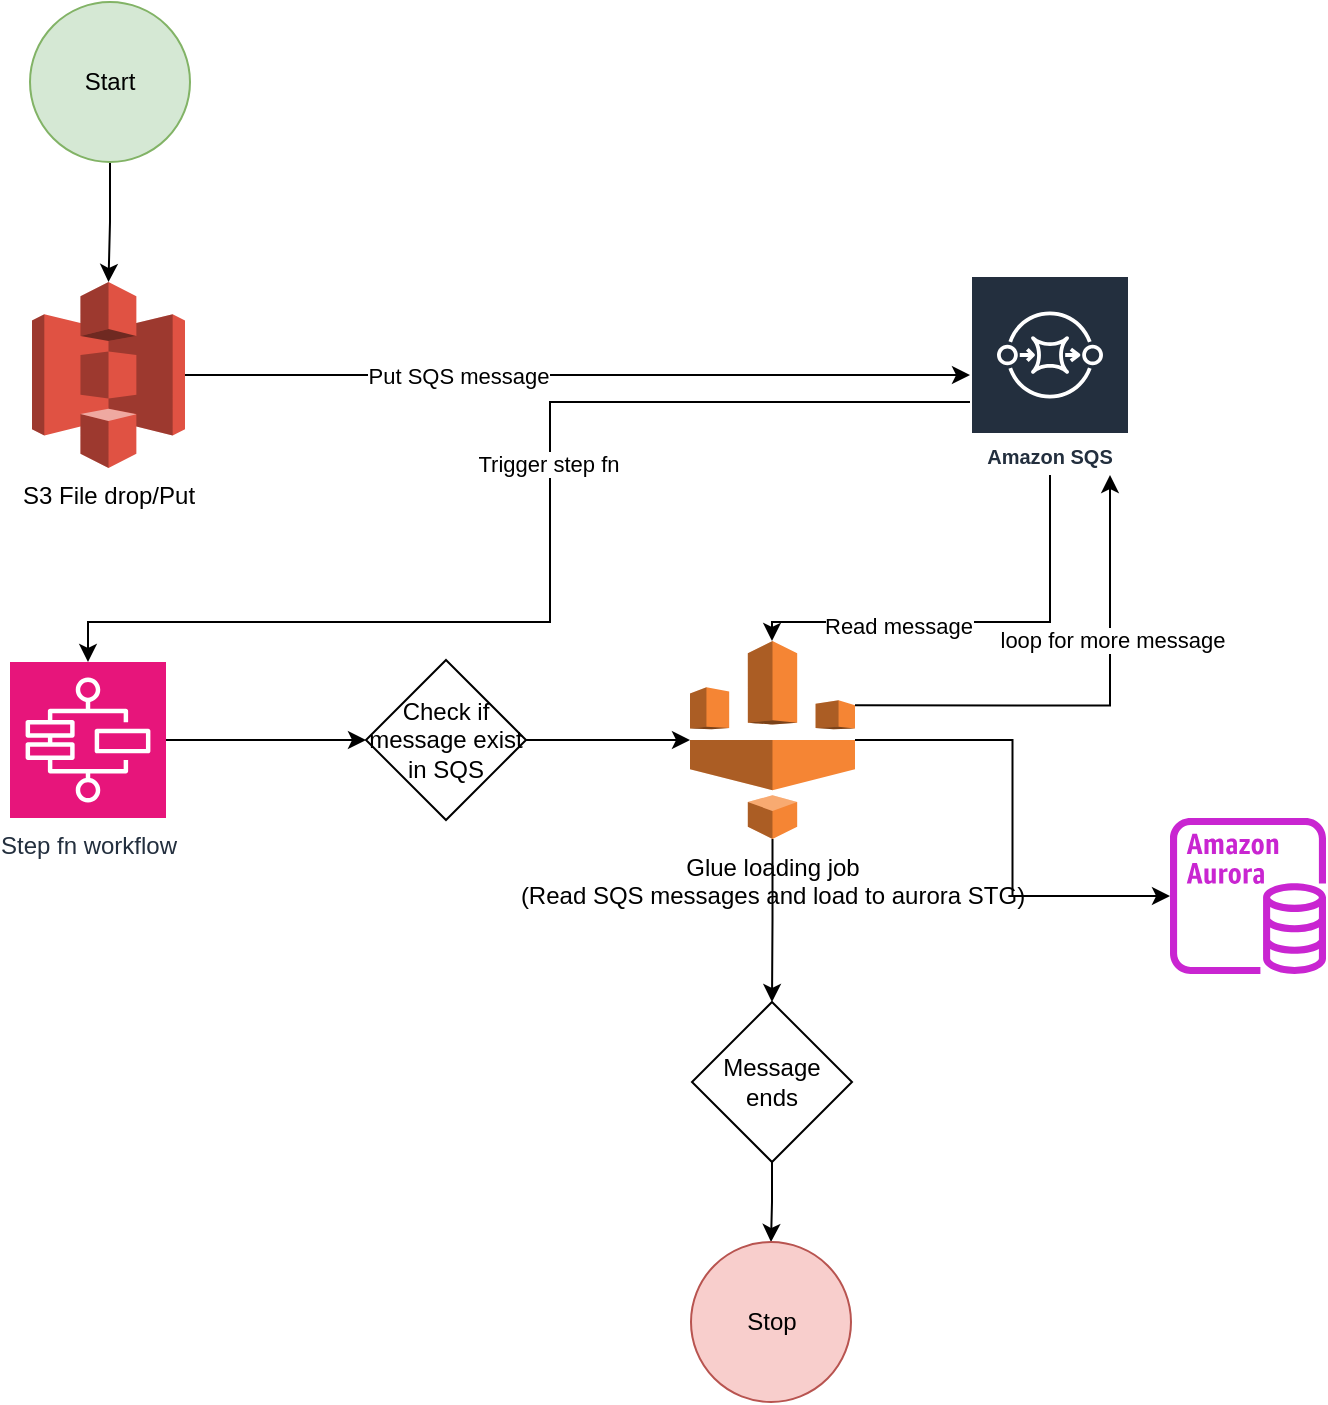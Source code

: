 <mxfile version="22.1.17" type="device">
  <diagram name="Page-1" id="0kIkdpO43NwfvR3UQms0">
    <mxGraphModel dx="1242" dy="700" grid="1" gridSize="10" guides="1" tooltips="1" connect="1" arrows="1" fold="1" page="1" pageScale="1" pageWidth="827" pageHeight="1169" math="0" shadow="0">
      <root>
        <mxCell id="0" />
        <mxCell id="1" parent="0" />
        <mxCell id="llL083SgbfhMbf-17VJ3-1" value="S3 File drop/Put" style="outlineConnect=0;dashed=0;verticalLabelPosition=bottom;verticalAlign=top;align=center;html=1;shape=mxgraph.aws3.s3;fillColor=#E05243;gradientColor=none;" vertex="1" parent="1">
          <mxGeometry x="61" y="280" width="76.5" height="93" as="geometry" />
        </mxCell>
        <mxCell id="llL083SgbfhMbf-17VJ3-9" style="edgeStyle=orthogonalEdgeStyle;rounded=0;orthogonalLoop=1;jettySize=auto;html=1;exitX=1;exitY=0.5;exitDx=0;exitDy=0;exitPerimeter=0;" edge="1" parent="1" source="llL083SgbfhMbf-17VJ3-1" target="llL083SgbfhMbf-17VJ3-3">
          <mxGeometry relative="1" as="geometry">
            <mxPoint x="369" y="326.5" as="sourcePoint" />
          </mxGeometry>
        </mxCell>
        <mxCell id="llL083SgbfhMbf-17VJ3-10" value="Put SQS message" style="edgeLabel;html=1;align=center;verticalAlign=middle;resizable=0;points=[];" vertex="1" connectable="0" parent="llL083SgbfhMbf-17VJ3-9">
          <mxGeometry x="-0.304" y="1" relative="1" as="geometry">
            <mxPoint y="1" as="offset" />
          </mxGeometry>
        </mxCell>
        <mxCell id="llL083SgbfhMbf-17VJ3-21" style="edgeStyle=orthogonalEdgeStyle;rounded=0;orthogonalLoop=1;jettySize=auto;html=1;" edge="1" parent="1" source="llL083SgbfhMbf-17VJ3-3" target="llL083SgbfhMbf-17VJ3-4">
          <mxGeometry relative="1" as="geometry">
            <mxPoint x="320" y="362.5" as="sourcePoint" />
            <Array as="points">
              <mxPoint x="320" y="340" />
              <mxPoint x="320" y="450" />
              <mxPoint x="89" y="450" />
            </Array>
          </mxGeometry>
        </mxCell>
        <mxCell id="llL083SgbfhMbf-17VJ3-22" value="Trigger step fn" style="edgeLabel;html=1;align=center;verticalAlign=middle;resizable=0;points=[];" vertex="1" connectable="0" parent="llL083SgbfhMbf-17VJ3-21">
          <mxGeometry x="-0.158" y="-1" relative="1" as="geometry">
            <mxPoint as="offset" />
          </mxGeometry>
        </mxCell>
        <mxCell id="llL083SgbfhMbf-17VJ3-16" style="edgeStyle=orthogonalEdgeStyle;rounded=0;orthogonalLoop=1;jettySize=auto;html=1;" edge="1" parent="1" source="llL083SgbfhMbf-17VJ3-3" target="llL083SgbfhMbf-17VJ3-5">
          <mxGeometry relative="1" as="geometry">
            <Array as="points">
              <mxPoint x="570" y="450" />
              <mxPoint x="431" y="450" />
            </Array>
          </mxGeometry>
        </mxCell>
        <mxCell id="llL083SgbfhMbf-17VJ3-17" value="Read message" style="edgeLabel;html=1;align=center;verticalAlign=middle;resizable=0;points=[];" vertex="1" connectable="0" parent="llL083SgbfhMbf-17VJ3-16">
          <mxGeometry x="0.347" y="2" relative="1" as="geometry">
            <mxPoint as="offset" />
          </mxGeometry>
        </mxCell>
        <mxCell id="llL083SgbfhMbf-17VJ3-3" value="Amazon SQS" style="sketch=0;outlineConnect=0;fontColor=#232F3E;gradientColor=none;strokeColor=#ffffff;fillColor=#232F3E;dashed=0;verticalLabelPosition=middle;verticalAlign=bottom;align=center;html=1;whiteSpace=wrap;fontSize=10;fontStyle=1;spacing=3;shape=mxgraph.aws4.productIcon;prIcon=mxgraph.aws4.sqs;" vertex="1" parent="1">
          <mxGeometry x="530" y="276.5" width="80" height="100" as="geometry" />
        </mxCell>
        <mxCell id="llL083SgbfhMbf-17VJ3-12" style="edgeStyle=orthogonalEdgeStyle;rounded=0;orthogonalLoop=1;jettySize=auto;html=1;entryX=0;entryY=0.5;entryDx=0;entryDy=0;" edge="1" parent="1" source="llL083SgbfhMbf-17VJ3-4" target="llL083SgbfhMbf-17VJ3-11">
          <mxGeometry relative="1" as="geometry" />
        </mxCell>
        <mxCell id="llL083SgbfhMbf-17VJ3-4" value="Step fn workflow" style="sketch=0;points=[[0,0,0],[0.25,0,0],[0.5,0,0],[0.75,0,0],[1,0,0],[0,1,0],[0.25,1,0],[0.5,1,0],[0.75,1,0],[1,1,0],[0,0.25,0],[0,0.5,0],[0,0.75,0],[1,0.25,0],[1,0.5,0],[1,0.75,0]];outlineConnect=0;fontColor=#232F3E;fillColor=#E7157B;strokeColor=#ffffff;dashed=0;verticalLabelPosition=bottom;verticalAlign=top;align=center;html=1;fontSize=12;fontStyle=0;aspect=fixed;shape=mxgraph.aws4.resourceIcon;resIcon=mxgraph.aws4.step_functions;" vertex="1" parent="1">
          <mxGeometry x="50" y="470" width="78" height="78" as="geometry" />
        </mxCell>
        <mxCell id="llL083SgbfhMbf-17VJ3-14" style="edgeStyle=orthogonalEdgeStyle;rounded=0;orthogonalLoop=1;jettySize=auto;html=1;" edge="1" parent="1" source="llL083SgbfhMbf-17VJ3-5" target="llL083SgbfhMbf-17VJ3-6">
          <mxGeometry relative="1" as="geometry" />
        </mxCell>
        <mxCell id="llL083SgbfhMbf-17VJ3-18" style="edgeStyle=orthogonalEdgeStyle;rounded=0;orthogonalLoop=1;jettySize=auto;html=1;exitX=1;exitY=0.325;exitDx=0;exitDy=0;exitPerimeter=0;" edge="1" parent="1" source="llL083SgbfhMbf-17VJ3-5" target="llL083SgbfhMbf-17VJ3-3">
          <mxGeometry relative="1" as="geometry">
            <mxPoint x="540" y="482.5" as="sourcePoint" />
            <mxPoint x="637.5" y="350" as="targetPoint" />
            <Array as="points">
              <mxPoint x="600" y="492" />
            </Array>
          </mxGeometry>
        </mxCell>
        <mxCell id="llL083SgbfhMbf-17VJ3-19" value="loop for more message" style="edgeLabel;html=1;align=center;verticalAlign=middle;resizable=0;points=[];" vertex="1" connectable="0" parent="llL083SgbfhMbf-17VJ3-18">
          <mxGeometry x="0.32" y="-1" relative="1" as="geometry">
            <mxPoint as="offset" />
          </mxGeometry>
        </mxCell>
        <mxCell id="llL083SgbfhMbf-17VJ3-20" style="edgeStyle=orthogonalEdgeStyle;rounded=0;orthogonalLoop=1;jettySize=auto;html=1;entryX=0.5;entryY=0;entryDx=0;entryDy=0;" edge="1" parent="1" source="llL083SgbfhMbf-17VJ3-5" target="llL083SgbfhMbf-17VJ3-15">
          <mxGeometry relative="1" as="geometry" />
        </mxCell>
        <mxCell id="llL083SgbfhMbf-17VJ3-5" value="Glue loading job&lt;br&gt;(Read SQS messages and load to aurora STG)" style="outlineConnect=0;dashed=0;verticalLabelPosition=bottom;verticalAlign=top;align=center;html=1;shape=mxgraph.aws3.glue;fillColor=#F58534;gradientColor=none;" vertex="1" parent="1">
          <mxGeometry x="390" y="459.5" width="82.5" height="99" as="geometry" />
        </mxCell>
        <mxCell id="llL083SgbfhMbf-17VJ3-6" value="" style="sketch=0;outlineConnect=0;fontColor=#232F3E;gradientColor=none;fillColor=#C925D1;strokeColor=none;dashed=0;verticalLabelPosition=bottom;verticalAlign=top;align=center;html=1;fontSize=12;fontStyle=0;aspect=fixed;pointerEvents=1;shape=mxgraph.aws4.aurora_instance;" vertex="1" parent="1">
          <mxGeometry x="630" y="548" width="78" height="78" as="geometry" />
        </mxCell>
        <mxCell id="llL083SgbfhMbf-17VJ3-11" value="Check if message exist in SQS" style="rhombus;whiteSpace=wrap;html=1;" vertex="1" parent="1">
          <mxGeometry x="228" y="469" width="80" height="80" as="geometry" />
        </mxCell>
        <mxCell id="llL083SgbfhMbf-17VJ3-13" style="edgeStyle=orthogonalEdgeStyle;rounded=0;orthogonalLoop=1;jettySize=auto;html=1;entryX=0;entryY=0.5;entryDx=0;entryDy=0;entryPerimeter=0;" edge="1" parent="1" source="llL083SgbfhMbf-17VJ3-11" target="llL083SgbfhMbf-17VJ3-5">
          <mxGeometry relative="1" as="geometry" />
        </mxCell>
        <mxCell id="llL083SgbfhMbf-17VJ3-24" style="edgeStyle=orthogonalEdgeStyle;rounded=0;orthogonalLoop=1;jettySize=auto;html=1;" edge="1" parent="1" source="llL083SgbfhMbf-17VJ3-15" target="llL083SgbfhMbf-17VJ3-23">
          <mxGeometry relative="1" as="geometry" />
        </mxCell>
        <mxCell id="llL083SgbfhMbf-17VJ3-15" value="Message ends" style="rhombus;whiteSpace=wrap;html=1;" vertex="1" parent="1">
          <mxGeometry x="391" y="640" width="80" height="80" as="geometry" />
        </mxCell>
        <mxCell id="llL083SgbfhMbf-17VJ3-23" value="Stop" style="ellipse;whiteSpace=wrap;html=1;aspect=fixed;fillColor=#f8cecc;strokeColor=#b85450;" vertex="1" parent="1">
          <mxGeometry x="390.5" y="760" width="80" height="80" as="geometry" />
        </mxCell>
        <mxCell id="llL083SgbfhMbf-17VJ3-26" style="edgeStyle=orthogonalEdgeStyle;rounded=0;orthogonalLoop=1;jettySize=auto;html=1;" edge="1" parent="1" source="llL083SgbfhMbf-17VJ3-25" target="llL083SgbfhMbf-17VJ3-1">
          <mxGeometry relative="1" as="geometry" />
        </mxCell>
        <mxCell id="llL083SgbfhMbf-17VJ3-25" value="Start" style="ellipse;whiteSpace=wrap;html=1;aspect=fixed;fillColor=#d5e8d4;strokeColor=#82b366;" vertex="1" parent="1">
          <mxGeometry x="60" y="140" width="80" height="80" as="geometry" />
        </mxCell>
      </root>
    </mxGraphModel>
  </diagram>
</mxfile>
